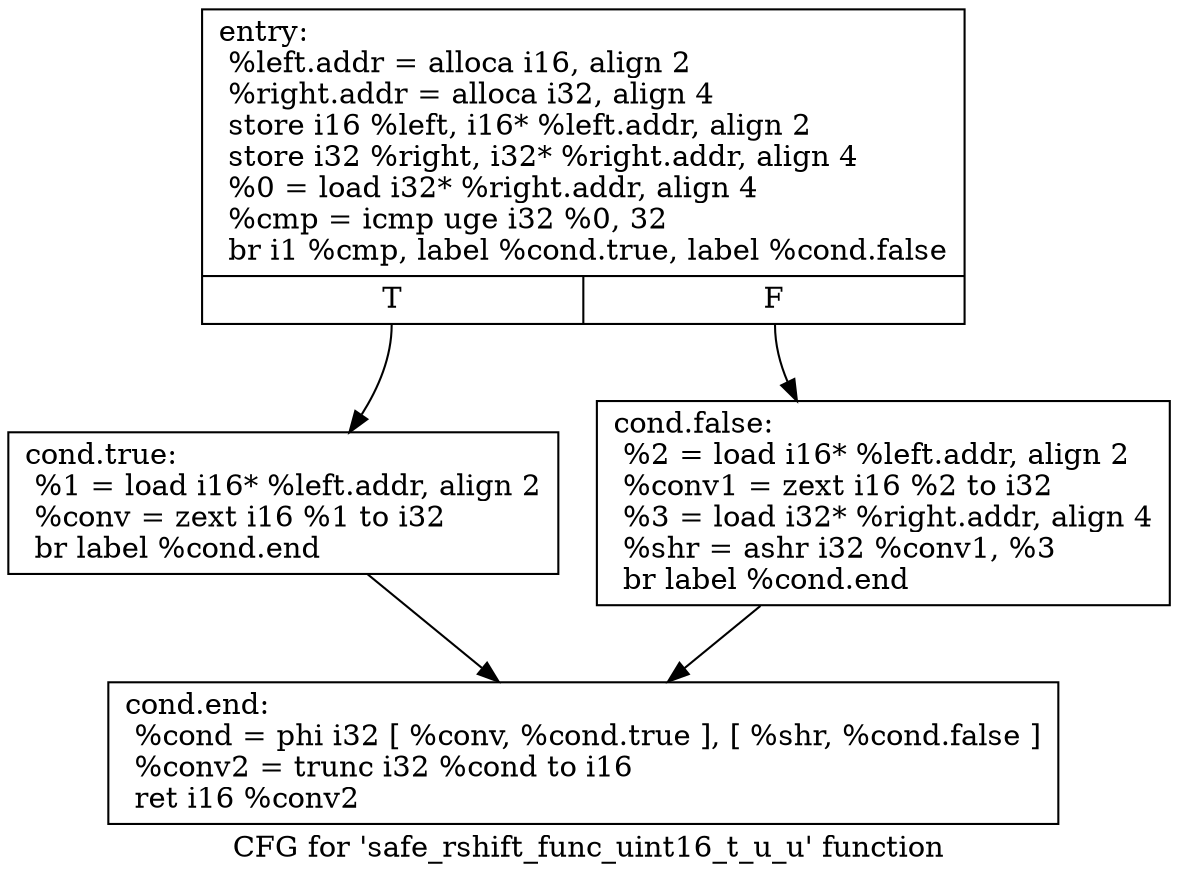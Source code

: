 digraph "CFG for 'safe_rshift_func_uint16_t_u_u' function" {
	label="CFG for 'safe_rshift_func_uint16_t_u_u' function";

	Node0xbb99cc0 [shape=record,label="{entry:\l  %left.addr = alloca i16, align 2\l  %right.addr = alloca i32, align 4\l  store i16 %left, i16* %left.addr, align 2\l  store i32 %right, i32* %right.addr, align 4\l  %0 = load i32* %right.addr, align 4\l  %cmp = icmp uge i32 %0, 32\l  br i1 %cmp, label %cond.true, label %cond.false\l|{<s0>T|<s1>F}}"];
	Node0xbb99cc0:s0 -> Node0xbb99cf0;
	Node0xbb99cc0:s1 -> Node0xbb99d20;
	Node0xbb99cf0 [shape=record,label="{cond.true:                                        \l  %1 = load i16* %left.addr, align 2\l  %conv = zext i16 %1 to i32\l  br label %cond.end\l}"];
	Node0xbb99cf0 -> Node0xbb99d50;
	Node0xbb99d20 [shape=record,label="{cond.false:                                       \l  %2 = load i16* %left.addr, align 2\l  %conv1 = zext i16 %2 to i32\l  %3 = load i32* %right.addr, align 4\l  %shr = ashr i32 %conv1, %3\l  br label %cond.end\l}"];
	Node0xbb99d20 -> Node0xbb99d50;
	Node0xbb99d50 [shape=record,label="{cond.end:                                         \l  %cond = phi i32 [ %conv, %cond.true ], [ %shr, %cond.false ]\l  %conv2 = trunc i32 %cond to i16\l  ret i16 %conv2\l}"];
}
